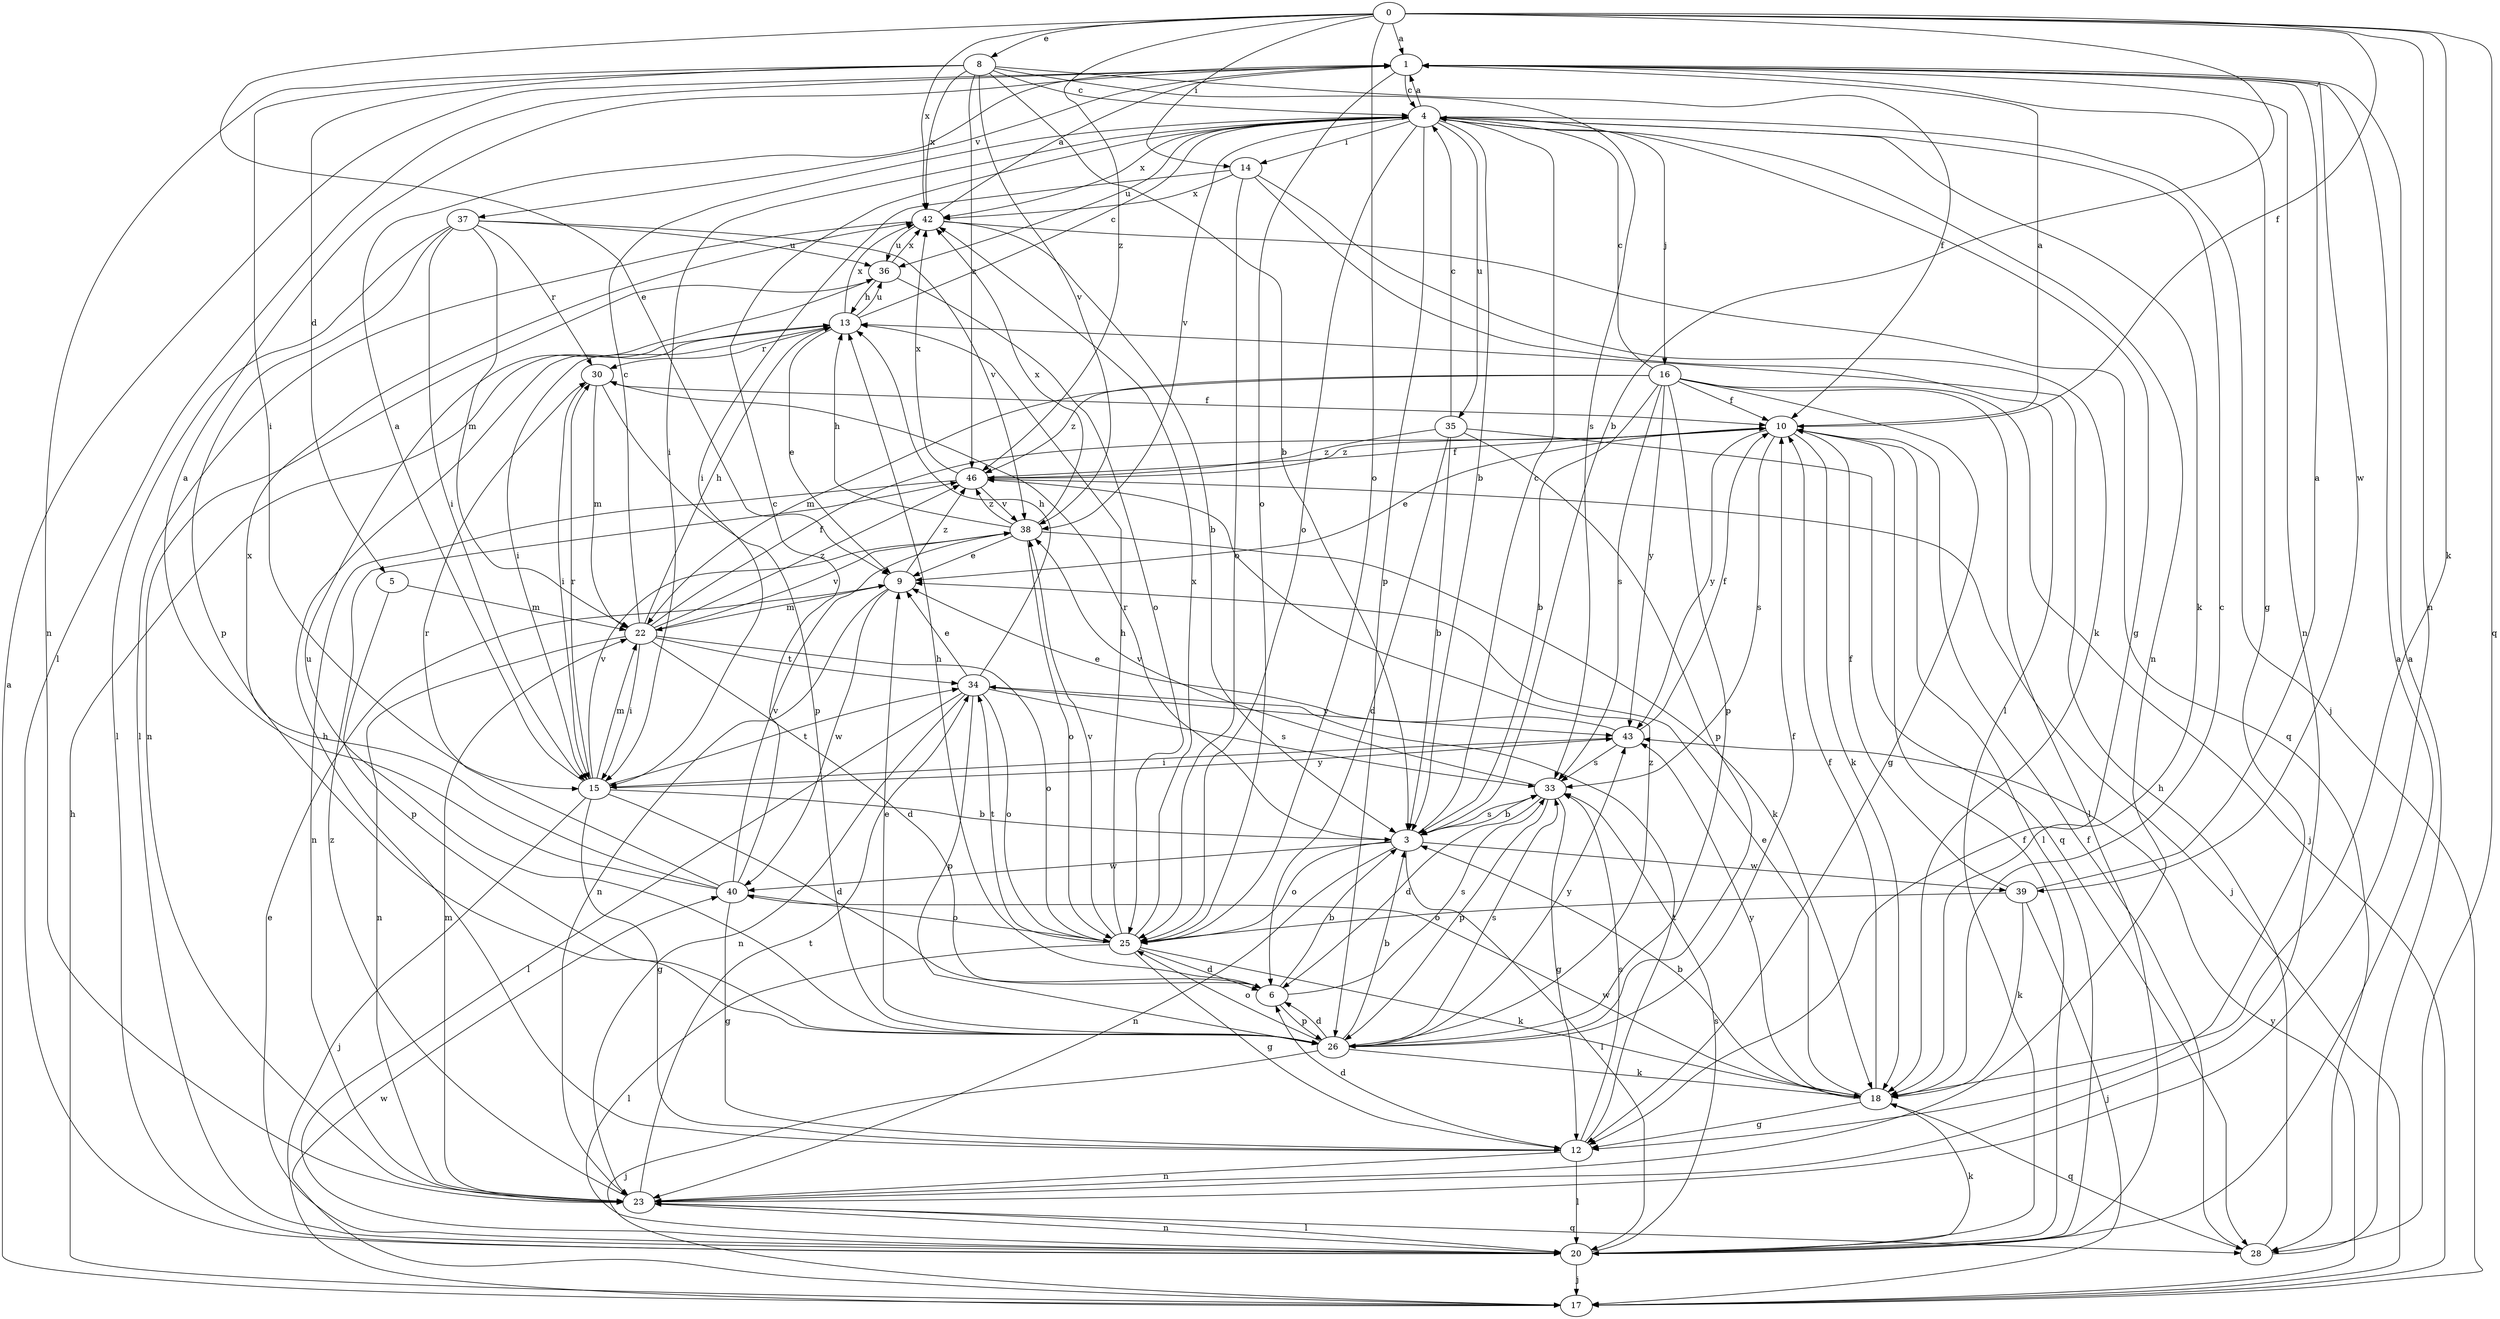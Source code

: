 strict digraph  {
0;
1;
3;
4;
5;
6;
8;
9;
10;
12;
13;
14;
15;
16;
17;
18;
20;
22;
23;
25;
26;
28;
30;
33;
34;
35;
36;
37;
38;
39;
40;
42;
43;
46;
0 -> 1  [label=a];
0 -> 3  [label=b];
0 -> 8  [label=e];
0 -> 9  [label=e];
0 -> 10  [label=f];
0 -> 14  [label=i];
0 -> 18  [label=k];
0 -> 23  [label=n];
0 -> 25  [label=o];
0 -> 28  [label=q];
0 -> 42  [label=x];
0 -> 46  [label=z];
1 -> 4  [label=c];
1 -> 12  [label=g];
1 -> 20  [label=l];
1 -> 23  [label=n];
1 -> 25  [label=o];
1 -> 37  [label=v];
1 -> 39  [label=w];
3 -> 4  [label=c];
3 -> 20  [label=l];
3 -> 23  [label=n];
3 -> 25  [label=o];
3 -> 30  [label=r];
3 -> 33  [label=s];
3 -> 39  [label=w];
3 -> 40  [label=w];
4 -> 1  [label=a];
4 -> 3  [label=b];
4 -> 12  [label=g];
4 -> 14  [label=i];
4 -> 15  [label=i];
4 -> 16  [label=j];
4 -> 17  [label=j];
4 -> 18  [label=k];
4 -> 23  [label=n];
4 -> 25  [label=o];
4 -> 26  [label=p];
4 -> 35  [label=u];
4 -> 36  [label=u];
4 -> 38  [label=v];
4 -> 42  [label=x];
5 -> 22  [label=m];
5 -> 26  [label=p];
6 -> 3  [label=b];
6 -> 13  [label=h];
6 -> 26  [label=p];
6 -> 33  [label=s];
8 -> 3  [label=b];
8 -> 4  [label=c];
8 -> 5  [label=d];
8 -> 10  [label=f];
8 -> 15  [label=i];
8 -> 23  [label=n];
8 -> 33  [label=s];
8 -> 38  [label=v];
8 -> 42  [label=x];
8 -> 46  [label=z];
9 -> 22  [label=m];
9 -> 23  [label=n];
9 -> 40  [label=w];
9 -> 46  [label=z];
10 -> 1  [label=a];
10 -> 9  [label=e];
10 -> 18  [label=k];
10 -> 20  [label=l];
10 -> 33  [label=s];
10 -> 43  [label=y];
10 -> 46  [label=z];
12 -> 6  [label=d];
12 -> 13  [label=h];
12 -> 20  [label=l];
12 -> 23  [label=n];
12 -> 33  [label=s];
12 -> 34  [label=t];
13 -> 4  [label=c];
13 -> 9  [label=e];
13 -> 15  [label=i];
13 -> 30  [label=r];
13 -> 36  [label=u];
13 -> 42  [label=x];
14 -> 15  [label=i];
14 -> 18  [label=k];
14 -> 20  [label=l];
14 -> 25  [label=o];
14 -> 42  [label=x];
15 -> 1  [label=a];
15 -> 3  [label=b];
15 -> 6  [label=d];
15 -> 12  [label=g];
15 -> 17  [label=j];
15 -> 22  [label=m];
15 -> 30  [label=r];
15 -> 34  [label=t];
15 -> 38  [label=v];
15 -> 43  [label=y];
16 -> 3  [label=b];
16 -> 4  [label=c];
16 -> 10  [label=f];
16 -> 12  [label=g];
16 -> 17  [label=j];
16 -> 20  [label=l];
16 -> 22  [label=m];
16 -> 26  [label=p];
16 -> 33  [label=s];
16 -> 43  [label=y];
16 -> 46  [label=z];
17 -> 1  [label=a];
17 -> 13  [label=h];
17 -> 40  [label=w];
17 -> 43  [label=y];
18 -> 3  [label=b];
18 -> 4  [label=c];
18 -> 9  [label=e];
18 -> 10  [label=f];
18 -> 12  [label=g];
18 -> 28  [label=q];
18 -> 40  [label=w];
18 -> 43  [label=y];
20 -> 1  [label=a];
20 -> 9  [label=e];
20 -> 10  [label=f];
20 -> 17  [label=j];
20 -> 18  [label=k];
20 -> 23  [label=n];
20 -> 33  [label=s];
22 -> 4  [label=c];
22 -> 6  [label=d];
22 -> 10  [label=f];
22 -> 13  [label=h];
22 -> 15  [label=i];
22 -> 23  [label=n];
22 -> 25  [label=o];
22 -> 34  [label=t];
22 -> 38  [label=v];
22 -> 46  [label=z];
23 -> 20  [label=l];
23 -> 22  [label=m];
23 -> 28  [label=q];
23 -> 34  [label=t];
23 -> 46  [label=z];
25 -> 6  [label=d];
25 -> 12  [label=g];
25 -> 13  [label=h];
25 -> 18  [label=k];
25 -> 20  [label=l];
25 -> 34  [label=t];
25 -> 38  [label=v];
25 -> 42  [label=x];
26 -> 3  [label=b];
26 -> 6  [label=d];
26 -> 9  [label=e];
26 -> 10  [label=f];
26 -> 17  [label=j];
26 -> 18  [label=k];
26 -> 25  [label=o];
26 -> 33  [label=s];
26 -> 36  [label=u];
26 -> 43  [label=y];
26 -> 46  [label=z];
28 -> 1  [label=a];
28 -> 10  [label=f];
28 -> 13  [label=h];
30 -> 10  [label=f];
30 -> 15  [label=i];
30 -> 22  [label=m];
30 -> 26  [label=p];
33 -> 3  [label=b];
33 -> 6  [label=d];
33 -> 12  [label=g];
33 -> 26  [label=p];
33 -> 38  [label=v];
34 -> 9  [label=e];
34 -> 13  [label=h];
34 -> 20  [label=l];
34 -> 23  [label=n];
34 -> 25  [label=o];
34 -> 26  [label=p];
34 -> 33  [label=s];
34 -> 43  [label=y];
35 -> 3  [label=b];
35 -> 4  [label=c];
35 -> 6  [label=d];
35 -> 26  [label=p];
35 -> 28  [label=q];
35 -> 46  [label=z];
36 -> 13  [label=h];
36 -> 23  [label=n];
36 -> 25  [label=o];
36 -> 42  [label=x];
37 -> 15  [label=i];
37 -> 20  [label=l];
37 -> 22  [label=m];
37 -> 26  [label=p];
37 -> 30  [label=r];
37 -> 36  [label=u];
37 -> 38  [label=v];
38 -> 9  [label=e];
38 -> 13  [label=h];
38 -> 18  [label=k];
38 -> 25  [label=o];
38 -> 42  [label=x];
38 -> 46  [label=z];
39 -> 1  [label=a];
39 -> 10  [label=f];
39 -> 17  [label=j];
39 -> 18  [label=k];
39 -> 25  [label=o];
40 -> 1  [label=a];
40 -> 4  [label=c];
40 -> 12  [label=g];
40 -> 25  [label=o];
40 -> 30  [label=r];
40 -> 38  [label=v];
40 -> 42  [label=x];
42 -> 1  [label=a];
42 -> 3  [label=b];
42 -> 20  [label=l];
42 -> 28  [label=q];
42 -> 36  [label=u];
43 -> 9  [label=e];
43 -> 10  [label=f];
43 -> 15  [label=i];
43 -> 33  [label=s];
46 -> 10  [label=f];
46 -> 17  [label=j];
46 -> 23  [label=n];
46 -> 38  [label=v];
46 -> 42  [label=x];
}
